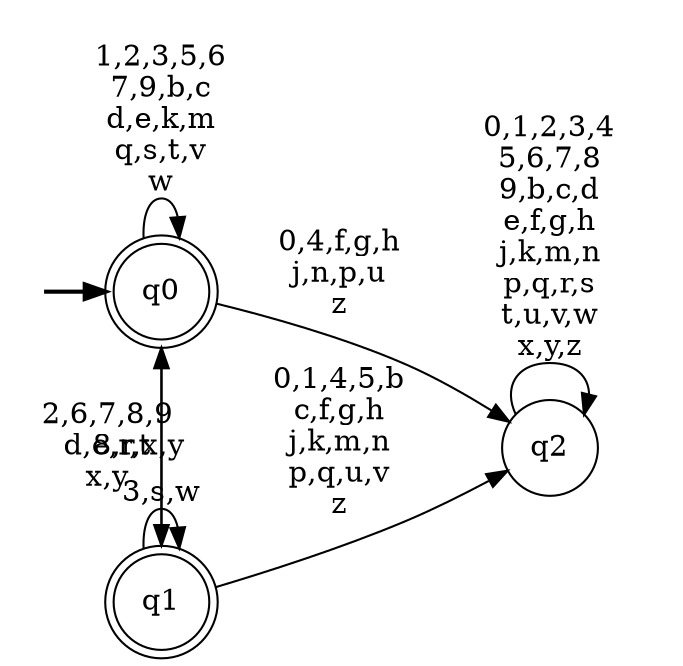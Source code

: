 digraph BlueStar {
__start0 [style = invis, shape = none, label = "", width = 0, height = 0];

rankdir=LR;
size="8,5";

s0 [style="rounded,filled", color="black", fillcolor="white" shape="doublecircle", label="q0"];
s1 [style="rounded,filled", color="black", fillcolor="white" shape="doublecircle", label="q1"];
s2 [style="filled", color="black", fillcolor="white" shape="circle", label="q2"];
subgraph cluster_main { 
	graph [pad=".75", ranksep="0.15", nodesep="0.15"];
	 style=invis; 
	__start0 -> s0 [penwidth=2];
}
s0 -> s0 [label="1,2,3,5,6\n7,9,b,c\nd,e,k,m\nq,s,t,v\nw"];
s0 -> s1 [label="8,r,x,y"];
s0 -> s2 [label="0,4,f,g,h\nj,n,p,u\nz"];
s1 -> s0 [label="2,6,7,8,9\nd,e,r,t\nx,y"];
s1 -> s1 [label="3,s,w"];
s1 -> s2 [label="0,1,4,5,b\nc,f,g,h\nj,k,m,n\np,q,u,v\nz"];
s2 -> s2 [label="0,1,2,3,4\n5,6,7,8\n9,b,c,d\ne,f,g,h\nj,k,m,n\np,q,r,s\nt,u,v,w\nx,y,z"];

}